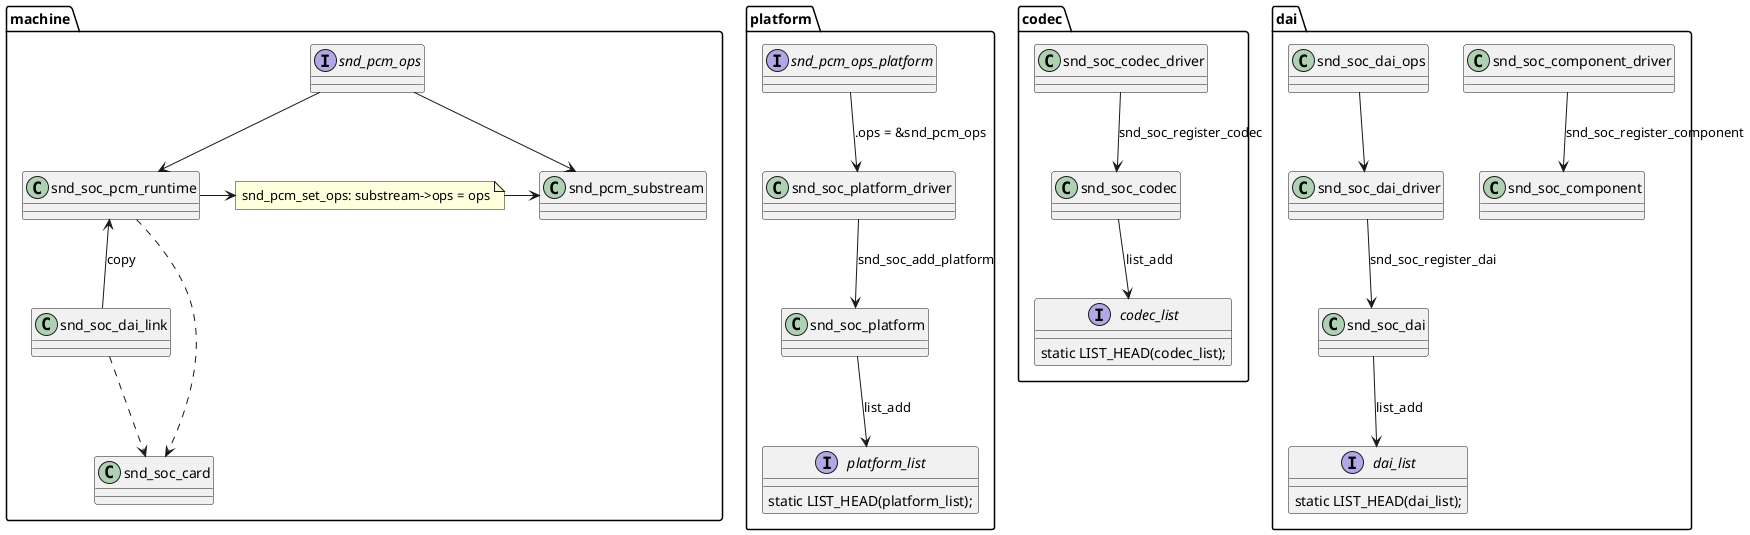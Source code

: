 
@startuml aa.png

package machine {
class snd_soc_pcm_runtime {

}

class snd_pcm_substream {

}

interface snd_pcm_ops {

}

note "snd_pcm_set_ops: substream->ops = ops" as N1

snd_pcm_substream <-left- N1
N1 <-left- snd_soc_pcm_runtime

snd_soc_pcm_runtime <-up- snd_pcm_ops
snd_pcm_substream <-up- snd_pcm_ops


class snd_soc_dai_link {

}

snd_soc_pcm_runtime <-down- snd_soc_dai_link : copy


class snd_soc_card {

}

snd_soc_card <.up. snd_soc_pcm_runtime
snd_soc_card <.up. snd_soc_dai_link
}

'======= platform =======

package platform {
class snd_soc_platform_driver {

}

interface snd_pcm_ops_platform {

}

snd_soc_platform_driver <-up- snd_pcm_ops_platform : .ops = &snd_pcm_ops

class snd_soc_platform {
}

snd_soc_platform <-up- snd_soc_platform_driver : snd_soc_add_platform

interface platform_list {
	static LIST_HEAD(platform_list);
}

platform_list <-up- snd_soc_platform : list_add
}

'===== codec ====
package codec {
class snd_soc_codec_driver {

}

class snd_soc_codec {

}

snd_soc_codec <-up- snd_soc_codec_driver : snd_soc_register_codec

interface codec_list {
	static LIST_HEAD(codec_list);
}

codec_list <-up- snd_soc_codec : list_add
}

'===== dai =====

package dai {
class snd_soc_dai_driver {
}

class snd_soc_dai_ops {
}

snd_soc_dai_driver <-up- snd_soc_dai_ops

class snd_soc_component_driver {

}
class snd_soc_component {

}

snd_soc_component <-up- snd_soc_component_driver : snd_soc_register_component

class snd_soc_dai {

}

snd_soc_dai <-up- snd_soc_dai_driver : snd_soc_register_dai

interface dai_list {
	static LIST_HEAD(dai_list); 
}

dai_list <-up- snd_soc_dai : list_add
}


@enduml
